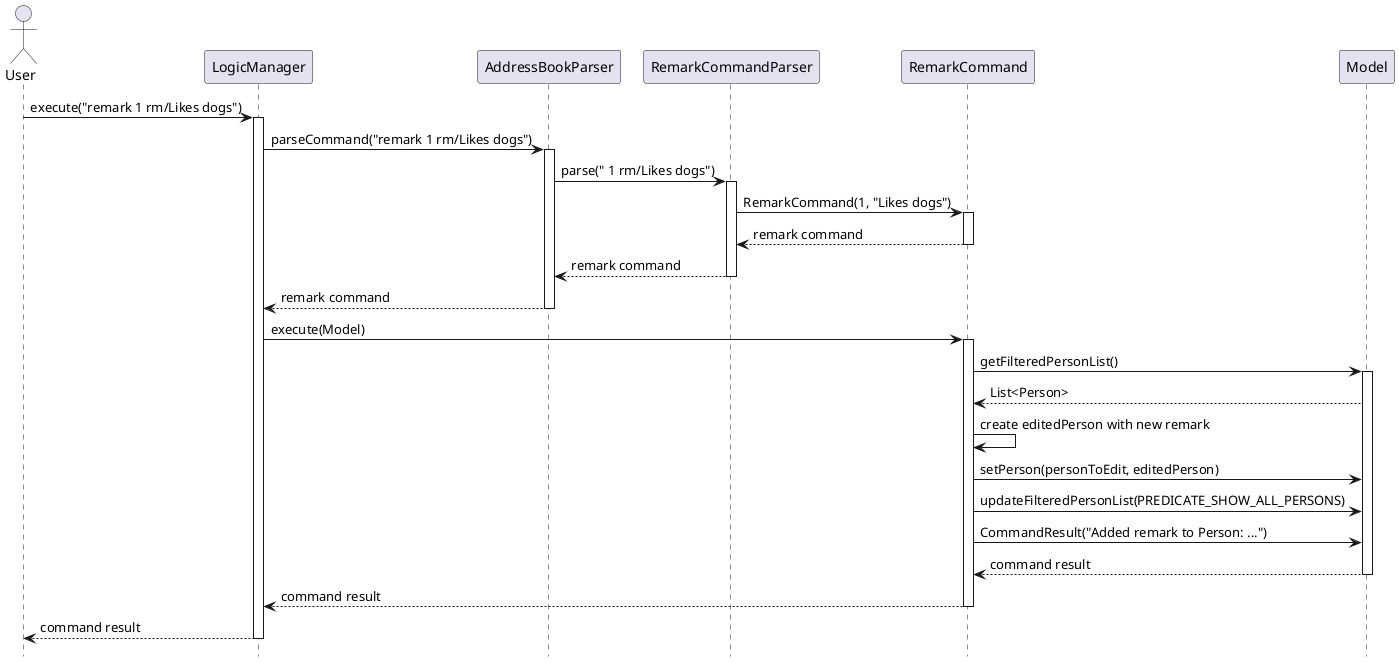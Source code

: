 @startuml
hide footbox
actor User
participant "LogicManager" as L
participant "AddressBookParser" as ABP
participant "RemarkCommandParser" as RCP
participant "RemarkCommand" as RC
participant "Model" as M

User -> L : execute("remark 1 rm/Likes dogs")
activate L

L -> ABP : parseCommand("remark 1 rm/Likes dogs")
activate ABP

ABP -> RCP : parse(" 1 rm/Likes dogs")
activate RCP
RCP -> RC : RemarkCommand(1, "Likes dogs")
activate RC
RC --> RCP : remark command
deactivate RC
RCP --> ABP : remark command
deactivate RCP
ABP --> L : remark command
deactivate ABP

L -> RC : execute(Model)
activate RC
RC -> M : getFilteredPersonList()
activate M
M --> RC : List<Person>
RC -> RC : create editedPerson with new remark
RC -> M : setPerson(personToEdit, editedPerson)
RC -> M : updateFilteredPersonList(PREDICATE_SHOW_ALL_PERSONS)
RC -> M : CommandResult("Added remark to Person: ...")
M --> RC : command result
deactivate M
RC --> L : command result
deactivate RC
L --> User : command result
deactivate L
@enduml
